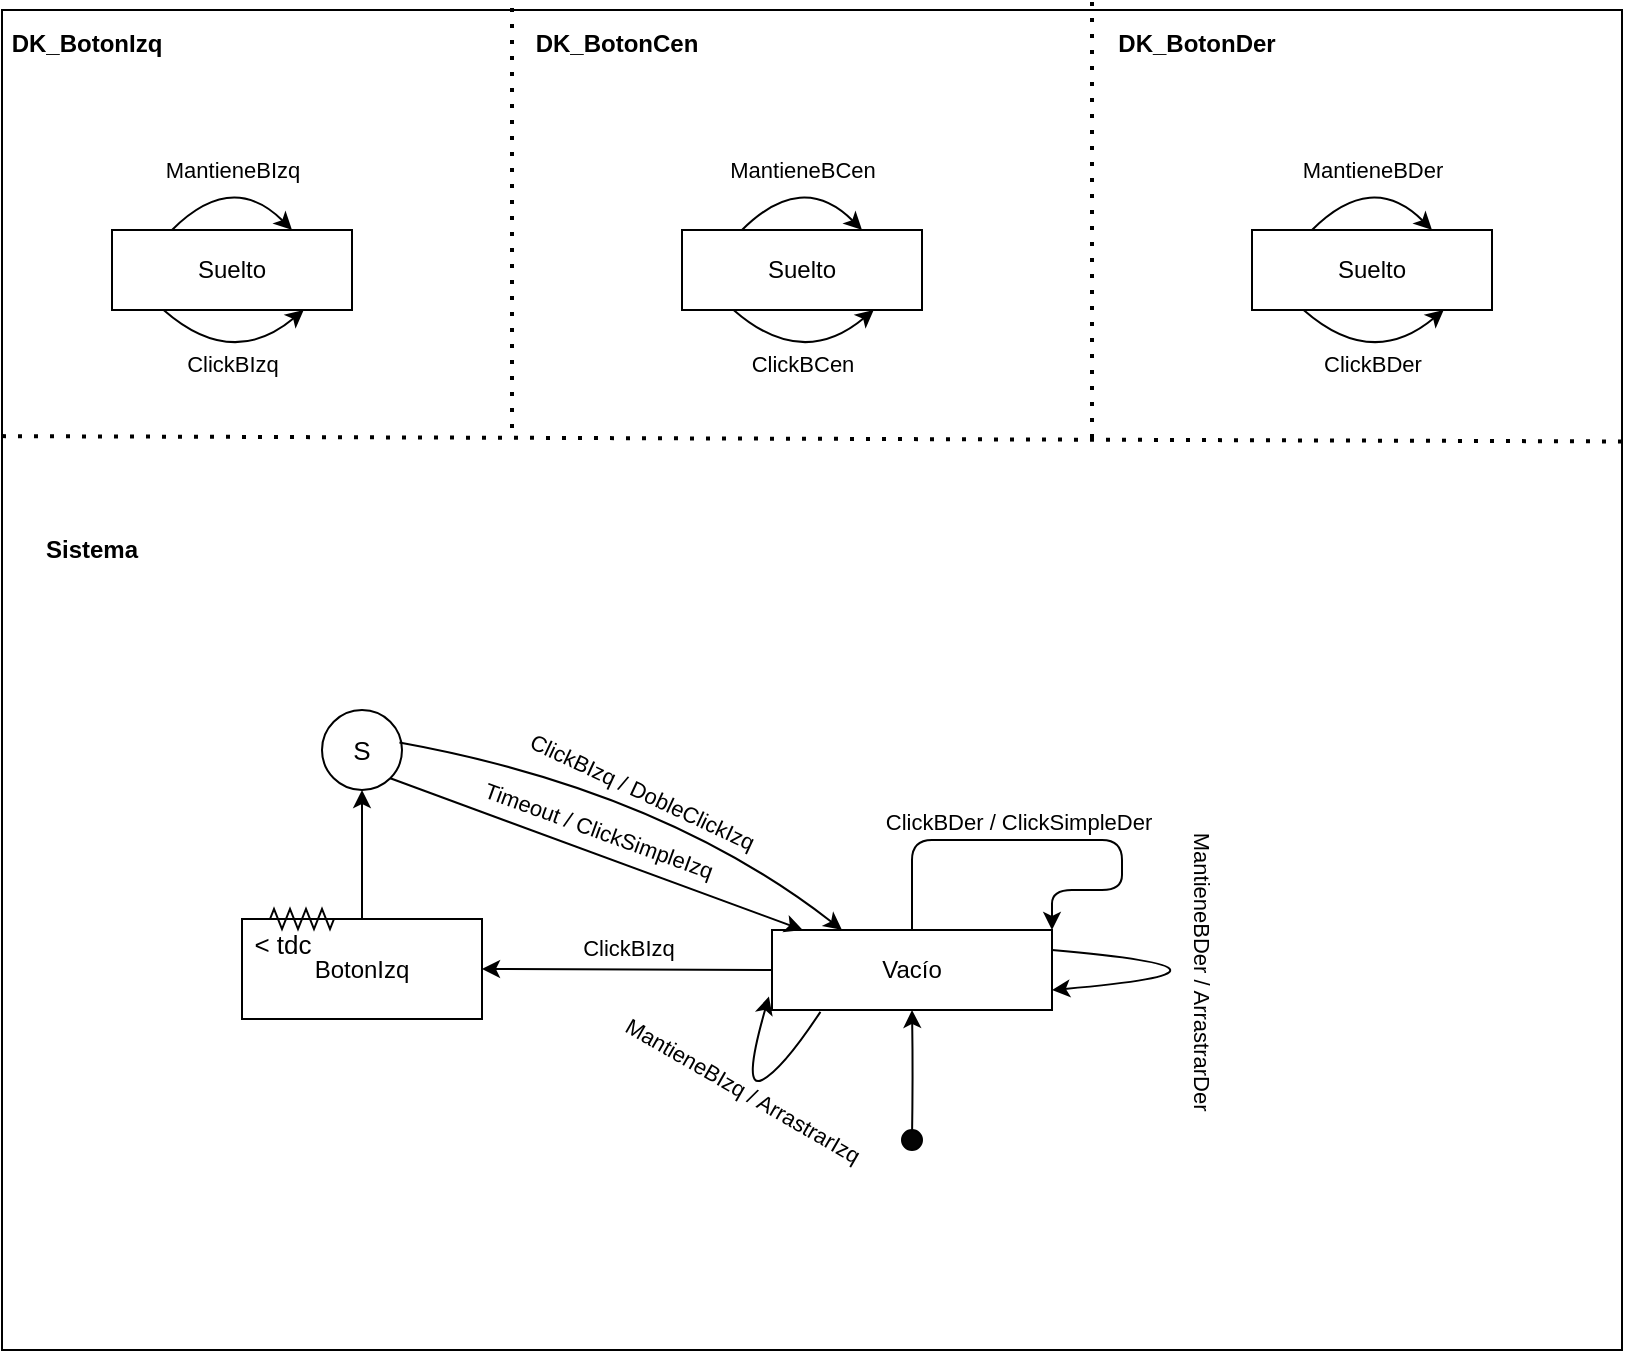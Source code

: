 <mxfile version="14.6.13" type="device"><diagram id="coggkA3AbTgxLmOPYLVA" name="Page-1"><mxGraphModel dx="1185" dy="685" grid="1" gridSize="10" guides="1" tooltips="1" connect="1" arrows="1" fold="1" page="1" pageScale="1" pageWidth="850" pageHeight="1100" math="0" shadow="0"><root><mxCell id="0"/><mxCell id="1" parent="0"/><mxCell id="iA0W349FT7cS6GYQJ2zF-1" value="" style="rounded=0;whiteSpace=wrap;html=1;" vertex="1" parent="1"><mxGeometry x="25" y="30" width="810" height="670" as="geometry"/></mxCell><mxCell id="iA0W349FT7cS6GYQJ2zF-2" value="" style="endArrow=none;dashed=1;html=1;dashPattern=1 3;strokeWidth=2;entryX=1.005;entryY=0.322;entryDx=0;entryDy=0;entryPerimeter=0;exitX=0;exitY=0.318;exitDx=0;exitDy=0;exitPerimeter=0;" edge="1" parent="1" source="iA0W349FT7cS6GYQJ2zF-1" target="iA0W349FT7cS6GYQJ2zF-1"><mxGeometry width="50" height="50" relative="1" as="geometry"><mxPoint x="20" y="250" as="sourcePoint"/><mxPoint x="620" y="200" as="targetPoint"/></mxGeometry></mxCell><mxCell id="iA0W349FT7cS6GYQJ2zF-3" value="" style="endArrow=none;dashed=1;html=1;dashPattern=1 3;strokeWidth=2;" edge="1" parent="1"><mxGeometry width="50" height="50" relative="1" as="geometry"><mxPoint x="280" y="29" as="sourcePoint"/><mxPoint x="280" y="240" as="targetPoint"/></mxGeometry></mxCell><mxCell id="iA0W349FT7cS6GYQJ2zF-4" value="" style="endArrow=none;dashed=1;html=1;dashPattern=1 3;strokeWidth=2;" edge="1" parent="1"><mxGeometry width="50" height="50" relative="1" as="geometry"><mxPoint x="570" y="26" as="sourcePoint"/><mxPoint x="570" y="250" as="targetPoint"/></mxGeometry></mxCell><mxCell id="iA0W349FT7cS6GYQJ2zF-8" value="DK_BotonIzq" style="text;html=1;strokeColor=none;align=center;verticalAlign=middle;whiteSpace=wrap;rounded=0;fontStyle=1" vertex="1" parent="1"><mxGeometry x="25" y="37" width="85" height="20" as="geometry"/></mxCell><mxCell id="iA0W349FT7cS6GYQJ2zF-9" value="DK_BotonCen" style="text;html=1;strokeColor=none;align=center;verticalAlign=middle;whiteSpace=wrap;rounded=0;fontStyle=1" vertex="1" parent="1"><mxGeometry x="290" y="37" width="85" height="20" as="geometry"/></mxCell><mxCell id="iA0W349FT7cS6GYQJ2zF-10" value="DK_BotonDer" style="text;html=1;strokeColor=none;align=center;verticalAlign=middle;whiteSpace=wrap;rounded=0;fontStyle=1" vertex="1" parent="1"><mxGeometry x="580" y="37" width="85" height="20" as="geometry"/></mxCell><mxCell id="iA0W349FT7cS6GYQJ2zF-11" value="Suelto" style="rounded=0;whiteSpace=wrap;html=1;fillColor=none;" vertex="1" parent="1"><mxGeometry x="80" y="140" width="120" height="40" as="geometry"/></mxCell><mxCell id="iA0W349FT7cS6GYQJ2zF-13" value="" style="endArrow=classic;html=1;exitX=0.215;exitY=0.999;exitDx=0;exitDy=0;exitPerimeter=0;entryX=0.799;entryY=0.999;entryDx=0;entryDy=0;entryPerimeter=0;curved=1;" edge="1" parent="1" source="iA0W349FT7cS6GYQJ2zF-11" target="iA0W349FT7cS6GYQJ2zF-11"><mxGeometry relative="1" as="geometry"><mxPoint x="90" y="230" as="sourcePoint"/><mxPoint x="190" y="230" as="targetPoint"/><Array as="points"><mxPoint x="140" y="210"/></Array></mxGeometry></mxCell><mxCell id="iA0W349FT7cS6GYQJ2zF-14" value="ClickBIzq" style="edgeLabel;resizable=0;html=1;align=center;verticalAlign=middle;" connectable="0" vertex="1" parent="iA0W349FT7cS6GYQJ2zF-13"><mxGeometry relative="1" as="geometry"><mxPoint x="-1" y="-3" as="offset"/></mxGeometry></mxCell><mxCell id="iA0W349FT7cS6GYQJ2zF-15" value="Suelto" style="rounded=0;whiteSpace=wrap;html=1;fillColor=none;" vertex="1" parent="1"><mxGeometry x="365" y="140" width="120" height="40" as="geometry"/></mxCell><mxCell id="iA0W349FT7cS6GYQJ2zF-16" value="" style="endArrow=classic;html=1;exitX=0.215;exitY=0.999;exitDx=0;exitDy=0;exitPerimeter=0;entryX=0.799;entryY=0.999;entryDx=0;entryDy=0;entryPerimeter=0;curved=1;" edge="1" parent="1" source="iA0W349FT7cS6GYQJ2zF-15" target="iA0W349FT7cS6GYQJ2zF-15"><mxGeometry relative="1" as="geometry"><mxPoint x="375" y="230" as="sourcePoint"/><mxPoint x="475" y="230" as="targetPoint"/><Array as="points"><mxPoint x="425" y="210"/></Array></mxGeometry></mxCell><mxCell id="iA0W349FT7cS6GYQJ2zF-17" value="ClickBCen" style="edgeLabel;resizable=0;html=1;align=center;verticalAlign=middle;" connectable="0" vertex="1" parent="iA0W349FT7cS6GYQJ2zF-16"><mxGeometry relative="1" as="geometry"><mxPoint x="-1" y="-3" as="offset"/></mxGeometry></mxCell><mxCell id="iA0W349FT7cS6GYQJ2zF-18" value="Suelto" style="rounded=0;whiteSpace=wrap;html=1;fillColor=none;" vertex="1" parent="1"><mxGeometry x="650" y="140" width="120" height="40" as="geometry"/></mxCell><mxCell id="iA0W349FT7cS6GYQJ2zF-19" value="" style="endArrow=classic;html=1;exitX=0.215;exitY=0.999;exitDx=0;exitDy=0;exitPerimeter=0;entryX=0.799;entryY=0.999;entryDx=0;entryDy=0;entryPerimeter=0;curved=1;" edge="1" parent="1" source="iA0W349FT7cS6GYQJ2zF-18" target="iA0W349FT7cS6GYQJ2zF-18"><mxGeometry relative="1" as="geometry"><mxPoint x="660" y="230" as="sourcePoint"/><mxPoint x="760" y="230" as="targetPoint"/><Array as="points"><mxPoint x="710" y="210"/></Array></mxGeometry></mxCell><mxCell id="iA0W349FT7cS6GYQJ2zF-20" value="ClickBDer" style="edgeLabel;resizable=0;html=1;align=center;verticalAlign=middle;" connectable="0" vertex="1" parent="iA0W349FT7cS6GYQJ2zF-19"><mxGeometry relative="1" as="geometry"><mxPoint x="-1" y="-3" as="offset"/></mxGeometry></mxCell><mxCell id="iA0W349FT7cS6GYQJ2zF-21" value="Sistema" style="text;html=1;strokeColor=none;fillColor=none;align=center;verticalAlign=middle;whiteSpace=wrap;rounded=0;fontStyle=1" vertex="1" parent="1"><mxGeometry x="40" y="290" width="60" height="20" as="geometry"/></mxCell><mxCell id="iA0W349FT7cS6GYQJ2zF-22" value="Vacío" style="rounded=0;whiteSpace=wrap;html=1;fillColor=none;" vertex="1" parent="1"><mxGeometry x="410" y="490" width="140" height="40" as="geometry"/></mxCell><mxCell id="iA0W349FT7cS6GYQJ2zF-58" value="" style="edgeStyle=orthogonalEdgeStyle;curved=1;orthogonalLoop=1;jettySize=auto;html=1;" edge="1" parent="1" target="iA0W349FT7cS6GYQJ2zF-22"><mxGeometry relative="1" as="geometry"><mxPoint x="480" y="595" as="sourcePoint"/></mxGeometry></mxCell><mxCell id="iA0W349FT7cS6GYQJ2zF-27" value="" style="ellipse;whiteSpace=wrap;html=1;aspect=fixed;fillColor=#030303;" vertex="1" parent="1"><mxGeometry x="475" y="590" width="10" height="10" as="geometry"/></mxCell><mxCell id="iA0W349FT7cS6GYQJ2zF-40" value="" style="group" vertex="1" connectable="0" parent="1"><mxGeometry x="145" y="479.5" width="120" height="55" as="geometry"/></mxCell><mxCell id="iA0W349FT7cS6GYQJ2zF-29" value="BotonIzq" style="rounded=0;whiteSpace=wrap;html=1;fillColor=#FFFFFF;" vertex="1" parent="iA0W349FT7cS6GYQJ2zF-40"><mxGeometry y="5" width="120" height="50" as="geometry"/></mxCell><mxCell id="iA0W349FT7cS6GYQJ2zF-39" value="" style="pointerEvents=1;verticalLabelPosition=bottom;shadow=0;dashed=0;align=center;html=1;verticalAlign=top;shape=mxgraph.electrical.resistors.resistor_2;fillColor=#FFFFFF;" vertex="1" parent="iA0W349FT7cS6GYQJ2zF-40"><mxGeometry x="5" width="50" height="10" as="geometry"/></mxCell><mxCell id="iA0W349FT7cS6GYQJ2zF-49" value="&lt;font style=&quot;font-size: 13px;&quot;&gt;&amp;lt; tdc&lt;/font&gt;" style="text;html=1;strokeColor=none;fillColor=none;align=center;verticalAlign=middle;whiteSpace=wrap;rounded=0;fontSize=13;" vertex="1" parent="iA0W349FT7cS6GYQJ2zF-40"><mxGeometry x="3" y="12" width="35" height="10" as="geometry"/></mxCell><mxCell id="iA0W349FT7cS6GYQJ2zF-61" value="" style="endArrow=classic;html=1;exitX=0.25;exitY=0;exitDx=0;exitDy=0;entryX=0.75;entryY=0;entryDx=0;entryDy=0;curved=1;" edge="1" parent="1" source="iA0W349FT7cS6GYQJ2zF-11" target="iA0W349FT7cS6GYQJ2zF-11"><mxGeometry relative="1" as="geometry"><mxPoint x="380" y="160" as="sourcePoint"/><mxPoint x="480" y="160" as="targetPoint"/><Array as="points"><mxPoint x="140" y="110"/></Array></mxGeometry></mxCell><mxCell id="iA0W349FT7cS6GYQJ2zF-62" value="MantieneBIzq" style="edgeLabel;resizable=0;html=1;align=center;verticalAlign=middle;" connectable="0" vertex="1" parent="iA0W349FT7cS6GYQJ2zF-61"><mxGeometry relative="1" as="geometry"/></mxCell><mxCell id="iA0W349FT7cS6GYQJ2zF-63" value="" style="endArrow=classic;html=1;exitX=0.25;exitY=0;exitDx=0;exitDy=0;entryX=0.75;entryY=0;entryDx=0;entryDy=0;curved=1;" edge="1" parent="1"><mxGeometry relative="1" as="geometry"><mxPoint x="395" y="140" as="sourcePoint"/><mxPoint x="455" y="140" as="targetPoint"/><Array as="points"><mxPoint x="425" y="110"/></Array></mxGeometry></mxCell><mxCell id="iA0W349FT7cS6GYQJ2zF-64" value="MantieneBCen" style="edgeLabel;resizable=0;html=1;align=center;verticalAlign=middle;" connectable="0" vertex="1" parent="iA0W349FT7cS6GYQJ2zF-63"><mxGeometry relative="1" as="geometry"/></mxCell><mxCell id="iA0W349FT7cS6GYQJ2zF-65" value="" style="endArrow=classic;html=1;exitX=0.25;exitY=0;exitDx=0;exitDy=0;entryX=0.75;entryY=0;entryDx=0;entryDy=0;curved=1;" edge="1" parent="1"><mxGeometry relative="1" as="geometry"><mxPoint x="680" y="140" as="sourcePoint"/><mxPoint x="740" y="140" as="targetPoint"/><Array as="points"><mxPoint x="710" y="110"/></Array></mxGeometry></mxCell><mxCell id="iA0W349FT7cS6GYQJ2zF-66" value="MantieneBDer" style="edgeLabel;resizable=0;html=1;align=center;verticalAlign=middle;" connectable="0" vertex="1" parent="iA0W349FT7cS6GYQJ2zF-65"><mxGeometry relative="1" as="geometry"/></mxCell><mxCell id="iA0W349FT7cS6GYQJ2zF-67" value="" style="endArrow=classic;html=1;entryX=1;entryY=0.5;entryDx=0;entryDy=0;exitX=0;exitY=0.5;exitDx=0;exitDy=0;" edge="1" parent="1" source="iA0W349FT7cS6GYQJ2zF-22" target="iA0W349FT7cS6GYQJ2zF-29"><mxGeometry relative="1" as="geometry"><mxPoint x="395" y="500" as="sourcePoint"/><mxPoint x="555" y="500" as="targetPoint"/></mxGeometry></mxCell><mxCell id="iA0W349FT7cS6GYQJ2zF-68" value="ClickBIzq" style="edgeLabel;resizable=0;html=1;align=center;verticalAlign=middle;" connectable="0" vertex="1" parent="iA0W349FT7cS6GYQJ2zF-67"><mxGeometry relative="1" as="geometry"><mxPoint y="-11" as="offset"/></mxGeometry></mxCell><mxCell id="iA0W349FT7cS6GYQJ2zF-71" value="S" style="ellipse;whiteSpace=wrap;html=1;aspect=fixed;fontSize=13;fillColor=#FFFFFF;" vertex="1" parent="1"><mxGeometry x="185" y="380" width="40" height="40" as="geometry"/></mxCell><mxCell id="iA0W349FT7cS6GYQJ2zF-72" value="" style="endArrow=classic;html=1;fontSize=13;exitX=0.5;exitY=0;exitDx=0;exitDy=0;entryX=0.5;entryY=1;entryDx=0;entryDy=0;" edge="1" parent="1" source="iA0W349FT7cS6GYQJ2zF-29" target="iA0W349FT7cS6GYQJ2zF-71"><mxGeometry width="50" height="50" relative="1" as="geometry"><mxPoint x="455" y="410" as="sourcePoint"/><mxPoint x="505" y="360" as="targetPoint"/></mxGeometry></mxCell><mxCell id="iA0W349FT7cS6GYQJ2zF-73" value="" style="endArrow=classic;html=1;fontSize=13;exitX=1;exitY=1;exitDx=0;exitDy=0;entryX=0.11;entryY=0;entryDx=0;entryDy=0;entryPerimeter=0;" edge="1" parent="1" source="iA0W349FT7cS6GYQJ2zF-71" target="iA0W349FT7cS6GYQJ2zF-22"><mxGeometry relative="1" as="geometry"><mxPoint x="425" y="390" as="sourcePoint"/><mxPoint x="525" y="390" as="targetPoint"/></mxGeometry></mxCell><mxCell id="iA0W349FT7cS6GYQJ2zF-74" value="Timeout / ClickSimpleIzq" style="edgeLabel;resizable=0;html=1;align=center;verticalAlign=middle;rotation=20;" connectable="0" vertex="1" parent="iA0W349FT7cS6GYQJ2zF-73"><mxGeometry relative="1" as="geometry"><mxPoint y="-12" as="offset"/></mxGeometry></mxCell><mxCell id="iA0W349FT7cS6GYQJ2zF-75" value="" style="endArrow=classic;html=1;fontSize=13;exitX=0.968;exitY=0.407;exitDx=0;exitDy=0;exitPerimeter=0;entryX=0.25;entryY=0;entryDx=0;entryDy=0;curved=1;" edge="1" parent="1" source="iA0W349FT7cS6GYQJ2zF-71" target="iA0W349FT7cS6GYQJ2zF-22"><mxGeometry relative="1" as="geometry"><mxPoint x="425" y="390" as="sourcePoint"/><mxPoint x="525" y="390" as="targetPoint"/><Array as="points"><mxPoint x="355" y="420"/></Array></mxGeometry></mxCell><mxCell id="iA0W349FT7cS6GYQJ2zF-76" value="ClickBIzq / DobleClickIzq" style="edgeLabel;resizable=0;html=1;align=center;verticalAlign=middle;rotation=25;" connectable="0" vertex="1" parent="iA0W349FT7cS6GYQJ2zF-75"><mxGeometry relative="1" as="geometry"><mxPoint y="2" as="offset"/></mxGeometry></mxCell><mxCell id="iA0W349FT7cS6GYQJ2zF-77" value="" style="endArrow=classic;html=1;fontSize=13;exitX=0.173;exitY=1.023;exitDx=0;exitDy=0;exitPerimeter=0;entryX=-0.011;entryY=0.832;entryDx=0;entryDy=0;entryPerimeter=0;curved=1;" edge="1" parent="1" source="iA0W349FT7cS6GYQJ2zF-22" target="iA0W349FT7cS6GYQJ2zF-22"><mxGeometry relative="1" as="geometry"><mxPoint x="337.5" y="640" as="sourcePoint"/><mxPoint x="437.5" y="640" as="targetPoint"/><Array as="points"><mxPoint x="415" y="560"/><mxPoint x="395" y="570"/></Array></mxGeometry></mxCell><mxCell id="iA0W349FT7cS6GYQJ2zF-78" value="MantieneBIzq / ArrastrarIzq" style="edgeLabel;resizable=0;html=1;align=center;verticalAlign=middle;rotation=30;" connectable="0" vertex="1" parent="iA0W349FT7cS6GYQJ2zF-77"><mxGeometry relative="1" as="geometry"><mxPoint x="-4" y="2" as="offset"/></mxGeometry></mxCell><mxCell id="iA0W349FT7cS6GYQJ2zF-81" value="" style="endArrow=classic;html=1;fontSize=13;edgeStyle=orthogonalEdgeStyle;exitX=0.5;exitY=0;exitDx=0;exitDy=0;entryX=1;entryY=0;entryDx=0;entryDy=0;" edge="1" parent="1" source="iA0W349FT7cS6GYQJ2zF-22" target="iA0W349FT7cS6GYQJ2zF-22"><mxGeometry relative="1" as="geometry"><mxPoint x="525" y="400" as="sourcePoint"/><mxPoint x="625" y="400" as="targetPoint"/><Array as="points"><mxPoint x="480" y="445"/><mxPoint x="585" y="445"/><mxPoint x="585" y="470"/><mxPoint x="550" y="470"/></Array></mxGeometry></mxCell><mxCell id="iA0W349FT7cS6GYQJ2zF-82" value="ClickBDer / ClickSimpleDer" style="edgeLabel;resizable=0;html=1;align=center;verticalAlign=middle;" connectable="0" vertex="1" parent="iA0W349FT7cS6GYQJ2zF-81"><mxGeometry relative="1" as="geometry"><mxPoint x="-17" y="-9" as="offset"/></mxGeometry></mxCell><mxCell id="iA0W349FT7cS6GYQJ2zF-84" value="" style="endArrow=classic;html=1;fontSize=13;exitX=1;exitY=0.25;exitDx=0;exitDy=0;edgeStyle=orthogonalEdgeStyle;entryX=1;entryY=0.75;entryDx=0;entryDy=0;curved=1;" edge="1" parent="1" source="iA0W349FT7cS6GYQJ2zF-22" target="iA0W349FT7cS6GYQJ2zF-22"><mxGeometry relative="1" as="geometry"><mxPoint x="555" y="506.8" as="sourcePoint"/><mxPoint x="655" y="506.8" as="targetPoint"/><Array as="points"><mxPoint x="665" y="510"/></Array></mxGeometry></mxCell><mxCell id="iA0W349FT7cS6GYQJ2zF-85" value="MantieneBDer / ArrastrarDer" style="edgeLabel;resizable=0;html=1;align=center;verticalAlign=middle;rotation=90;" connectable="0" vertex="1" parent="iA0W349FT7cS6GYQJ2zF-84"><mxGeometry relative="1" as="geometry"><mxPoint x="-40" as="offset"/></mxGeometry></mxCell></root></mxGraphModel></diagram></mxfile>
